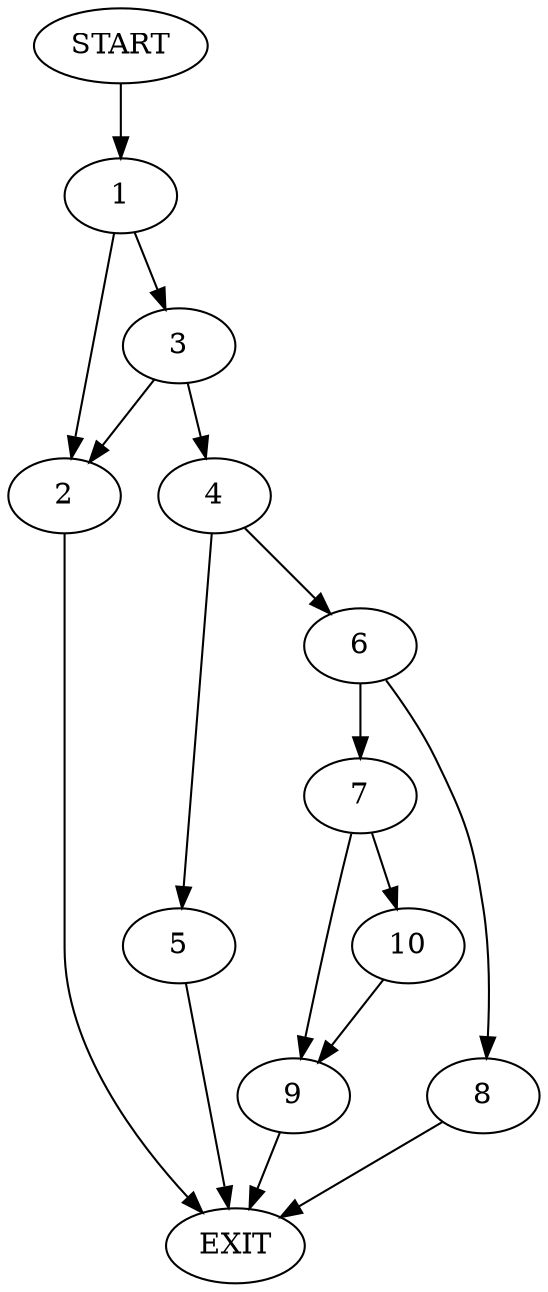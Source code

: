 digraph {
0 [label="START"]
11 [label="EXIT"]
0 -> 1
1 -> 2
1 -> 3
2 -> 11
3 -> 2
3 -> 4
4 -> 5
4 -> 6
6 -> 7
6 -> 8
5 -> 11
7 -> 9
7 -> 10
8 -> 11
9 -> 11
10 -> 9
}
